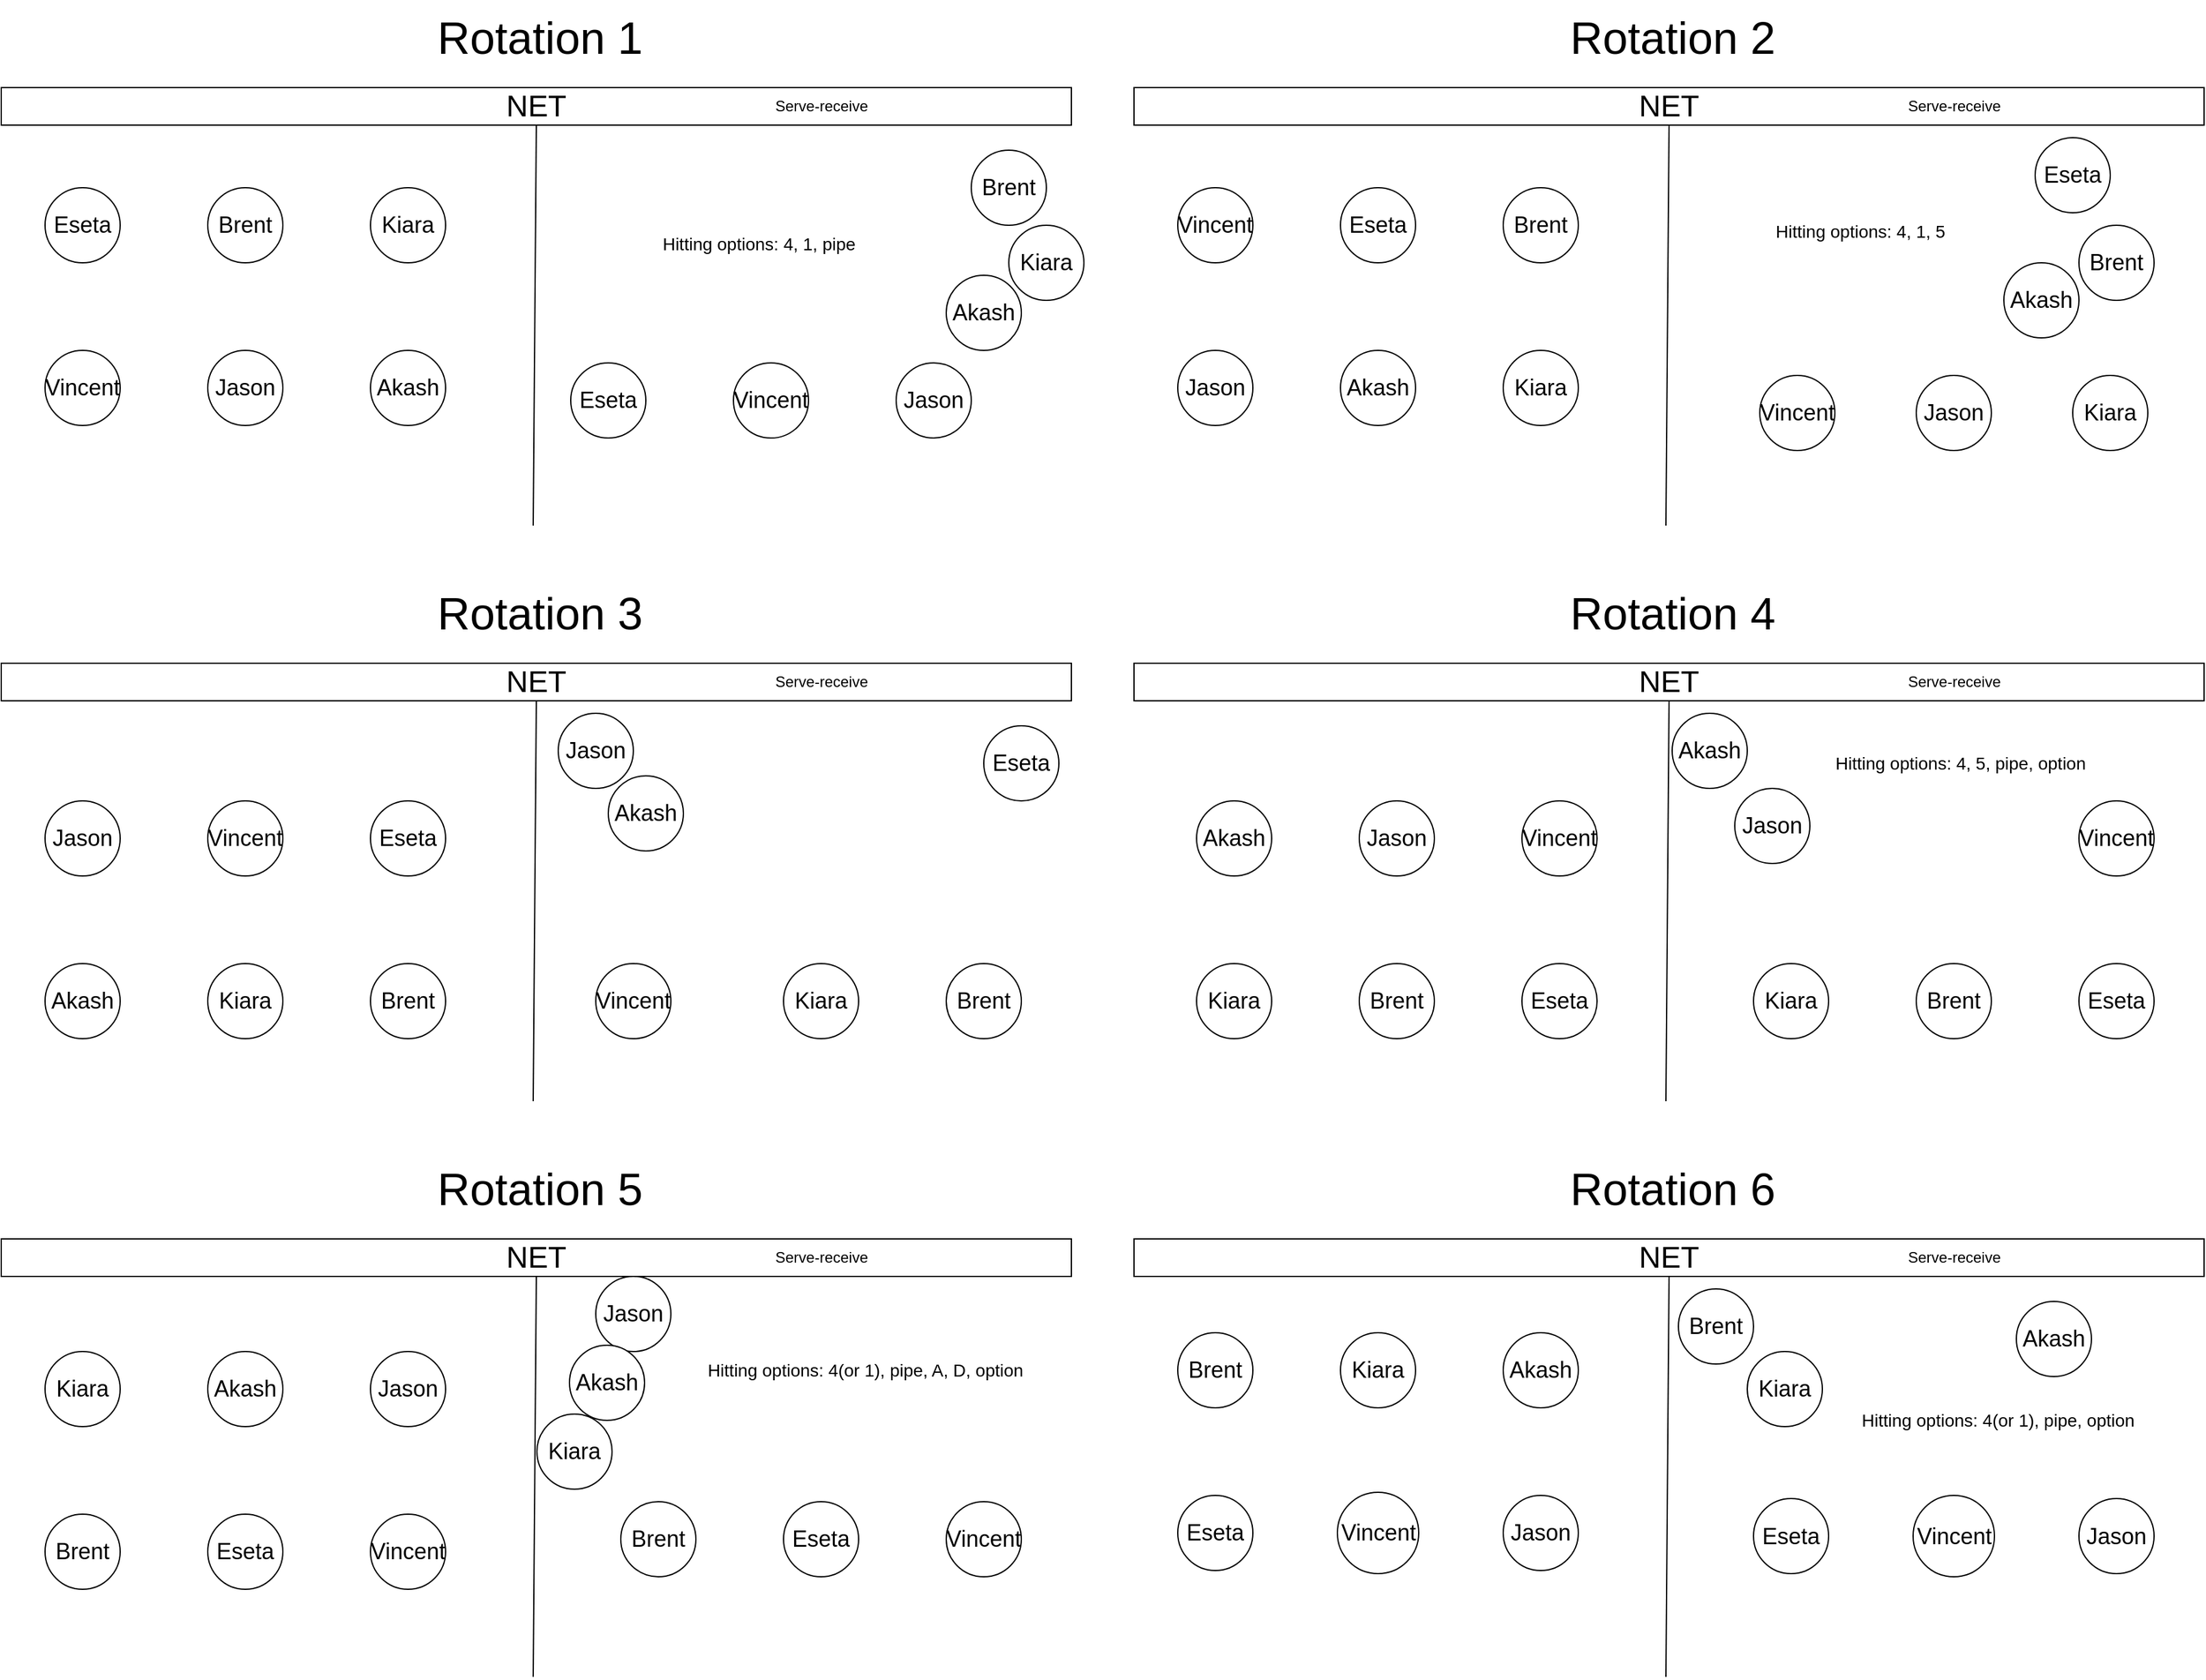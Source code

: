 <mxfile version="26.1.3">
  <diagram name="Page-1" id="ehrURdoTpdqYw4ACMp6Q">
    <mxGraphModel dx="2091" dy="1084" grid="1" gridSize="10" guides="1" tooltips="1" connect="1" arrows="1" fold="1" page="1" pageScale="1" pageWidth="850" pageHeight="1100" math="0" shadow="0">
      <root>
        <mxCell id="0" />
        <mxCell id="1" parent="0" />
        <mxCell id="WpBLk9SdmlVmNWCZA8uA-1" value="&lt;font style=&quot;font-size: 18px;&quot;&gt;Eseta&lt;/font&gt;" style="ellipse;whiteSpace=wrap;html=1;aspect=fixed;" vertex="1" parent="1">
          <mxGeometry x="50" y="250" width="60" height="60" as="geometry" />
        </mxCell>
        <mxCell id="WpBLk9SdmlVmNWCZA8uA-7" value="&lt;font style=&quot;font-size: 24px;&quot;&gt;NET&lt;/font&gt;" style="rounded=0;whiteSpace=wrap;html=1;" vertex="1" parent="1">
          <mxGeometry x="15" y="170" width="855" height="30" as="geometry" />
        </mxCell>
        <mxCell id="WpBLk9SdmlVmNWCZA8uA-8" value="&lt;font style=&quot;font-size: 36px;&quot;&gt;Rotation 1&lt;/font&gt;" style="text;html=1;align=center;verticalAlign=middle;resizable=0;points=[];autosize=1;strokeColor=none;fillColor=none;" vertex="1" parent="1">
          <mxGeometry x="350" y="100" width="190" height="60" as="geometry" />
        </mxCell>
        <mxCell id="WpBLk9SdmlVmNWCZA8uA-65" value="" style="endArrow=none;html=1;rounded=0;entryX=0.5;entryY=1;entryDx=0;entryDy=0;" edge="1" parent="1" target="WpBLk9SdmlVmNWCZA8uA-7">
          <mxGeometry width="50" height="50" relative="1" as="geometry">
            <mxPoint x="440" y="520" as="sourcePoint" />
            <mxPoint x="450" y="230" as="targetPoint" />
          </mxGeometry>
        </mxCell>
        <mxCell id="WpBLk9SdmlVmNWCZA8uA-67" value="&lt;font style=&quot;font-size: 18px;&quot;&gt;Brent&lt;/font&gt;" style="ellipse;whiteSpace=wrap;html=1;aspect=fixed;" vertex="1" parent="1">
          <mxGeometry x="180" y="250" width="60" height="60" as="geometry" />
        </mxCell>
        <mxCell id="WpBLk9SdmlVmNWCZA8uA-68" value="&lt;font style=&quot;font-size: 18px;&quot;&gt;Kiara&lt;/font&gt;" style="ellipse;whiteSpace=wrap;html=1;aspect=fixed;" vertex="1" parent="1">
          <mxGeometry x="310" y="250" width="60" height="60" as="geometry" />
        </mxCell>
        <mxCell id="WpBLk9SdmlVmNWCZA8uA-69" value="&lt;font style=&quot;font-size: 18px;&quot;&gt;Vincent&lt;/font&gt;" style="ellipse;whiteSpace=wrap;html=1;aspect=fixed;" vertex="1" parent="1">
          <mxGeometry x="50" y="380" width="60" height="60" as="geometry" />
        </mxCell>
        <mxCell id="WpBLk9SdmlVmNWCZA8uA-70" value="&lt;font style=&quot;font-size: 18px;&quot;&gt;Jason&lt;/font&gt;" style="ellipse;whiteSpace=wrap;html=1;aspect=fixed;" vertex="1" parent="1">
          <mxGeometry x="180" y="380" width="60" height="60" as="geometry" />
        </mxCell>
        <mxCell id="WpBLk9SdmlVmNWCZA8uA-71" value="&lt;span style=&quot;font-size: 18px;&quot;&gt;Akash&lt;/span&gt;" style="ellipse;whiteSpace=wrap;html=1;aspect=fixed;" vertex="1" parent="1">
          <mxGeometry x="310" y="380" width="60" height="60" as="geometry" />
        </mxCell>
        <mxCell id="WpBLk9SdmlVmNWCZA8uA-72" value="Serve-receive" style="text;html=1;align=center;verticalAlign=middle;resizable=0;points=[];autosize=1;strokeColor=none;fillColor=none;" vertex="1" parent="1">
          <mxGeometry x="620" y="170" width="100" height="30" as="geometry" />
        </mxCell>
        <mxCell id="WpBLk9SdmlVmNWCZA8uA-74" value="&lt;font style=&quot;font-size: 18px;&quot;&gt;Eseta&lt;/font&gt;" style="ellipse;whiteSpace=wrap;html=1;aspect=fixed;" vertex="1" parent="1">
          <mxGeometry x="470" y="390" width="60" height="60" as="geometry" />
        </mxCell>
        <mxCell id="WpBLk9SdmlVmNWCZA8uA-75" value="&lt;font style=&quot;font-size: 18px;&quot;&gt;Brent&lt;/font&gt;" style="ellipse;whiteSpace=wrap;html=1;aspect=fixed;" vertex="1" parent="1">
          <mxGeometry x="790" y="220" width="60" height="60" as="geometry" />
        </mxCell>
        <mxCell id="WpBLk9SdmlVmNWCZA8uA-76" value="&lt;font style=&quot;font-size: 18px;&quot;&gt;Kiara&lt;/font&gt;" style="ellipse;whiteSpace=wrap;html=1;aspect=fixed;" vertex="1" parent="1">
          <mxGeometry x="820" y="280" width="60" height="60" as="geometry" />
        </mxCell>
        <mxCell id="WpBLk9SdmlVmNWCZA8uA-77" value="&lt;font style=&quot;font-size: 18px;&quot;&gt;Vincent&lt;/font&gt;" style="ellipse;whiteSpace=wrap;html=1;aspect=fixed;" vertex="1" parent="1">
          <mxGeometry x="600" y="390" width="60" height="60" as="geometry" />
        </mxCell>
        <mxCell id="WpBLk9SdmlVmNWCZA8uA-78" value="&lt;font style=&quot;font-size: 18px;&quot;&gt;Jason&lt;/font&gt;" style="ellipse;whiteSpace=wrap;html=1;aspect=fixed;" vertex="1" parent="1">
          <mxGeometry x="730" y="390" width="60" height="60" as="geometry" />
        </mxCell>
        <mxCell id="WpBLk9SdmlVmNWCZA8uA-79" value="&lt;span style=&quot;font-size: 18px;&quot;&gt;Akash&lt;/span&gt;" style="ellipse;whiteSpace=wrap;html=1;aspect=fixed;" vertex="1" parent="1">
          <mxGeometry x="770" y="320" width="60" height="60" as="geometry" />
        </mxCell>
        <mxCell id="WpBLk9SdmlVmNWCZA8uA-80" value="&lt;font style=&quot;font-size: 18px;&quot;&gt;Eseta&lt;/font&gt;" style="ellipse;whiteSpace=wrap;html=1;aspect=fixed;" vertex="1" parent="1">
          <mxGeometry x="1085" y="250" width="60" height="60" as="geometry" />
        </mxCell>
        <mxCell id="WpBLk9SdmlVmNWCZA8uA-81" value="&lt;font style=&quot;font-size: 24px;&quot;&gt;NET&lt;/font&gt;" style="rounded=0;whiteSpace=wrap;html=1;" vertex="1" parent="1">
          <mxGeometry x="920" y="170" width="855" height="30" as="geometry" />
        </mxCell>
        <mxCell id="WpBLk9SdmlVmNWCZA8uA-82" value="&lt;font style=&quot;font-size: 36px;&quot;&gt;Rotation 2&lt;/font&gt;" style="text;html=1;align=center;verticalAlign=middle;resizable=0;points=[];autosize=1;strokeColor=none;fillColor=none;" vertex="1" parent="1">
          <mxGeometry x="1255" y="100" width="190" height="60" as="geometry" />
        </mxCell>
        <mxCell id="WpBLk9SdmlVmNWCZA8uA-83" value="" style="endArrow=none;html=1;rounded=0;entryX=0.5;entryY=1;entryDx=0;entryDy=0;" edge="1" parent="1" target="WpBLk9SdmlVmNWCZA8uA-81">
          <mxGeometry width="50" height="50" relative="1" as="geometry">
            <mxPoint x="1345" y="520" as="sourcePoint" />
            <mxPoint x="1355" y="230" as="targetPoint" />
          </mxGeometry>
        </mxCell>
        <mxCell id="WpBLk9SdmlVmNWCZA8uA-84" value="&lt;font style=&quot;font-size: 18px;&quot;&gt;Brent&lt;/font&gt;" style="ellipse;whiteSpace=wrap;html=1;aspect=fixed;" vertex="1" parent="1">
          <mxGeometry x="1215" y="250" width="60" height="60" as="geometry" />
        </mxCell>
        <mxCell id="WpBLk9SdmlVmNWCZA8uA-85" value="&lt;font style=&quot;font-size: 18px;&quot;&gt;Kiara&lt;/font&gt;" style="ellipse;whiteSpace=wrap;html=1;aspect=fixed;" vertex="1" parent="1">
          <mxGeometry x="1215" y="380" width="60" height="60" as="geometry" />
        </mxCell>
        <mxCell id="WpBLk9SdmlVmNWCZA8uA-86" value="&lt;font style=&quot;font-size: 18px;&quot;&gt;Vincent&lt;/font&gt;" style="ellipse;whiteSpace=wrap;html=1;aspect=fixed;" vertex="1" parent="1">
          <mxGeometry x="955" y="250" width="60" height="60" as="geometry" />
        </mxCell>
        <mxCell id="WpBLk9SdmlVmNWCZA8uA-87" value="&lt;font style=&quot;font-size: 18px;&quot;&gt;Jason&lt;/font&gt;" style="ellipse;whiteSpace=wrap;html=1;aspect=fixed;" vertex="1" parent="1">
          <mxGeometry x="955" y="380" width="60" height="60" as="geometry" />
        </mxCell>
        <mxCell id="WpBLk9SdmlVmNWCZA8uA-88" value="&lt;span style=&quot;font-size: 18px;&quot;&gt;Akash&lt;/span&gt;" style="ellipse;whiteSpace=wrap;html=1;aspect=fixed;" vertex="1" parent="1">
          <mxGeometry x="1085" y="380" width="60" height="60" as="geometry" />
        </mxCell>
        <mxCell id="WpBLk9SdmlVmNWCZA8uA-89" value="Serve-receive" style="text;html=1;align=center;verticalAlign=middle;resizable=0;points=[];autosize=1;strokeColor=none;fillColor=none;" vertex="1" parent="1">
          <mxGeometry x="1525" y="170" width="100" height="30" as="geometry" />
        </mxCell>
        <mxCell id="WpBLk9SdmlVmNWCZA8uA-97" value="&lt;font style=&quot;font-size: 24px;&quot;&gt;NET&lt;/font&gt;" style="rounded=0;whiteSpace=wrap;html=1;" vertex="1" parent="1">
          <mxGeometry x="15" y="630" width="855" height="30" as="geometry" />
        </mxCell>
        <mxCell id="WpBLk9SdmlVmNWCZA8uA-98" value="&lt;font style=&quot;font-size: 36px;&quot;&gt;Rotation 3&lt;/font&gt;" style="text;html=1;align=center;verticalAlign=middle;resizable=0;points=[];autosize=1;strokeColor=none;fillColor=none;" vertex="1" parent="1">
          <mxGeometry x="350" y="560" width="190" height="60" as="geometry" />
        </mxCell>
        <mxCell id="WpBLk9SdmlVmNWCZA8uA-99" value="" style="endArrow=none;html=1;rounded=0;entryX=0.5;entryY=1;entryDx=0;entryDy=0;" edge="1" parent="1" target="WpBLk9SdmlVmNWCZA8uA-97">
          <mxGeometry width="50" height="50" relative="1" as="geometry">
            <mxPoint x="440" y="980" as="sourcePoint" />
            <mxPoint x="450" y="690" as="targetPoint" />
          </mxGeometry>
        </mxCell>
        <mxCell id="WpBLk9SdmlVmNWCZA8uA-105" value="Serve-receive" style="text;html=1;align=center;verticalAlign=middle;resizable=0;points=[];autosize=1;strokeColor=none;fillColor=none;" vertex="1" parent="1">
          <mxGeometry x="620" y="630" width="100" height="30" as="geometry" />
        </mxCell>
        <mxCell id="WpBLk9SdmlVmNWCZA8uA-113" value="&lt;font style=&quot;font-size: 24px;&quot;&gt;NET&lt;/font&gt;" style="rounded=0;whiteSpace=wrap;html=1;" vertex="1" parent="1">
          <mxGeometry x="920" y="630" width="855" height="30" as="geometry" />
        </mxCell>
        <mxCell id="WpBLk9SdmlVmNWCZA8uA-114" value="&lt;font style=&quot;font-size: 36px;&quot;&gt;Rotation 4&lt;/font&gt;" style="text;html=1;align=center;verticalAlign=middle;resizable=0;points=[];autosize=1;strokeColor=none;fillColor=none;" vertex="1" parent="1">
          <mxGeometry x="1255" y="560" width="190" height="60" as="geometry" />
        </mxCell>
        <mxCell id="WpBLk9SdmlVmNWCZA8uA-115" value="" style="endArrow=none;html=1;rounded=0;entryX=0.5;entryY=1;entryDx=0;entryDy=0;" edge="1" parent="1" target="WpBLk9SdmlVmNWCZA8uA-113">
          <mxGeometry width="50" height="50" relative="1" as="geometry">
            <mxPoint x="1345" y="980" as="sourcePoint" />
            <mxPoint x="1355" y="690" as="targetPoint" />
          </mxGeometry>
        </mxCell>
        <mxCell id="WpBLk9SdmlVmNWCZA8uA-121" value="Serve-receive" style="text;html=1;align=center;verticalAlign=middle;resizable=0;points=[];autosize=1;strokeColor=none;fillColor=none;" vertex="1" parent="1">
          <mxGeometry x="1525" y="630" width="100" height="30" as="geometry" />
        </mxCell>
        <mxCell id="WpBLk9SdmlVmNWCZA8uA-129" value="&lt;font style=&quot;font-size: 24px;&quot;&gt;NET&lt;/font&gt;" style="rounded=0;whiteSpace=wrap;html=1;" vertex="1" parent="1">
          <mxGeometry x="15" y="1090" width="855" height="30" as="geometry" />
        </mxCell>
        <mxCell id="WpBLk9SdmlVmNWCZA8uA-130" value="&lt;font style=&quot;font-size: 36px;&quot;&gt;Rotation 5&lt;/font&gt;" style="text;html=1;align=center;verticalAlign=middle;resizable=0;points=[];autosize=1;strokeColor=none;fillColor=none;" vertex="1" parent="1">
          <mxGeometry x="350" y="1020" width="190" height="60" as="geometry" />
        </mxCell>
        <mxCell id="WpBLk9SdmlVmNWCZA8uA-131" value="" style="endArrow=none;html=1;rounded=0;entryX=0.5;entryY=1;entryDx=0;entryDy=0;" edge="1" parent="1" target="WpBLk9SdmlVmNWCZA8uA-129">
          <mxGeometry width="50" height="50" relative="1" as="geometry">
            <mxPoint x="440" y="1440" as="sourcePoint" />
            <mxPoint x="450" y="1150" as="targetPoint" />
          </mxGeometry>
        </mxCell>
        <mxCell id="WpBLk9SdmlVmNWCZA8uA-137" value="Serve-receive" style="text;html=1;align=center;verticalAlign=middle;resizable=0;points=[];autosize=1;strokeColor=none;fillColor=none;" vertex="1" parent="1">
          <mxGeometry x="620" y="1090" width="100" height="30" as="geometry" />
        </mxCell>
        <mxCell id="WpBLk9SdmlVmNWCZA8uA-145" value="&lt;font style=&quot;font-size: 24px;&quot;&gt;NET&lt;/font&gt;" style="rounded=0;whiteSpace=wrap;html=1;" vertex="1" parent="1">
          <mxGeometry x="920" y="1090" width="855" height="30" as="geometry" />
        </mxCell>
        <mxCell id="WpBLk9SdmlVmNWCZA8uA-146" value="&lt;font style=&quot;font-size: 36px;&quot;&gt;Rotation 6&lt;/font&gt;" style="text;html=1;align=center;verticalAlign=middle;resizable=0;points=[];autosize=1;strokeColor=none;fillColor=none;" vertex="1" parent="1">
          <mxGeometry x="1255" y="1020" width="190" height="60" as="geometry" />
        </mxCell>
        <mxCell id="WpBLk9SdmlVmNWCZA8uA-147" value="" style="endArrow=none;html=1;rounded=0;entryX=0.5;entryY=1;entryDx=0;entryDy=0;" edge="1" parent="1" target="WpBLk9SdmlVmNWCZA8uA-145">
          <mxGeometry width="50" height="50" relative="1" as="geometry">
            <mxPoint x="1345" y="1440" as="sourcePoint" />
            <mxPoint x="1355" y="1150" as="targetPoint" />
          </mxGeometry>
        </mxCell>
        <mxCell id="WpBLk9SdmlVmNWCZA8uA-153" value="Serve-receive" style="text;html=1;align=center;verticalAlign=middle;resizable=0;points=[];autosize=1;strokeColor=none;fillColor=none;" vertex="1" parent="1">
          <mxGeometry x="1525" y="1090" width="100" height="30" as="geometry" />
        </mxCell>
        <mxCell id="WpBLk9SdmlVmNWCZA8uA-160" value="&lt;font style=&quot;font-size: 18px;&quot;&gt;Eseta&lt;/font&gt;" style="ellipse;whiteSpace=wrap;html=1;aspect=fixed;" vertex="1" parent="1">
          <mxGeometry x="1640" y="210" width="60" height="60" as="geometry" />
        </mxCell>
        <mxCell id="WpBLk9SdmlVmNWCZA8uA-161" value="&lt;font style=&quot;font-size: 18px;&quot;&gt;Brent&lt;/font&gt;" style="ellipse;whiteSpace=wrap;html=1;aspect=fixed;" vertex="1" parent="1">
          <mxGeometry x="1675" y="280" width="60" height="60" as="geometry" />
        </mxCell>
        <mxCell id="WpBLk9SdmlVmNWCZA8uA-162" value="&lt;font style=&quot;font-size: 18px;&quot;&gt;Kiara&lt;/font&gt;" style="ellipse;whiteSpace=wrap;html=1;aspect=fixed;" vertex="1" parent="1">
          <mxGeometry x="1670" y="400" width="60" height="60" as="geometry" />
        </mxCell>
        <mxCell id="WpBLk9SdmlVmNWCZA8uA-163" value="&lt;font style=&quot;font-size: 18px;&quot;&gt;Vincent&lt;/font&gt;" style="ellipse;whiteSpace=wrap;html=1;aspect=fixed;" vertex="1" parent="1">
          <mxGeometry x="1420" y="400" width="60" height="60" as="geometry" />
        </mxCell>
        <mxCell id="WpBLk9SdmlVmNWCZA8uA-164" value="&lt;font style=&quot;font-size: 18px;&quot;&gt;Jason&lt;/font&gt;" style="ellipse;whiteSpace=wrap;html=1;aspect=fixed;" vertex="1" parent="1">
          <mxGeometry x="1545" y="400" width="60" height="60" as="geometry" />
        </mxCell>
        <mxCell id="WpBLk9SdmlVmNWCZA8uA-165" value="&lt;span style=&quot;font-size: 18px;&quot;&gt;Akash&lt;/span&gt;" style="ellipse;whiteSpace=wrap;html=1;aspect=fixed;" vertex="1" parent="1">
          <mxGeometry x="1615" y="310" width="60" height="60" as="geometry" />
        </mxCell>
        <mxCell id="WpBLk9SdmlVmNWCZA8uA-166" value="&lt;font style=&quot;font-size: 18px;&quot;&gt;Eseta&lt;/font&gt;" style="ellipse;whiteSpace=wrap;html=1;aspect=fixed;" vertex="1" parent="1">
          <mxGeometry x="310" y="740" width="60" height="60" as="geometry" />
        </mxCell>
        <mxCell id="WpBLk9SdmlVmNWCZA8uA-167" value="&lt;font style=&quot;font-size: 18px;&quot;&gt;Brent&lt;/font&gt;" style="ellipse;whiteSpace=wrap;html=1;aspect=fixed;" vertex="1" parent="1">
          <mxGeometry x="310" y="870" width="60" height="60" as="geometry" />
        </mxCell>
        <mxCell id="WpBLk9SdmlVmNWCZA8uA-168" value="&lt;font style=&quot;font-size: 18px;&quot;&gt;Kiara&lt;/font&gt;" style="ellipse;whiteSpace=wrap;html=1;aspect=fixed;" vertex="1" parent="1">
          <mxGeometry x="180" y="870" width="60" height="60" as="geometry" />
        </mxCell>
        <mxCell id="WpBLk9SdmlVmNWCZA8uA-169" value="&lt;font style=&quot;font-size: 18px;&quot;&gt;Vincent&lt;/font&gt;" style="ellipse;whiteSpace=wrap;html=1;aspect=fixed;" vertex="1" parent="1">
          <mxGeometry x="180" y="740" width="60" height="60" as="geometry" />
        </mxCell>
        <mxCell id="WpBLk9SdmlVmNWCZA8uA-170" value="&lt;font style=&quot;font-size: 18px;&quot;&gt;Jason&lt;/font&gt;" style="ellipse;whiteSpace=wrap;html=1;aspect=fixed;" vertex="1" parent="1">
          <mxGeometry x="50" y="740" width="60" height="60" as="geometry" />
        </mxCell>
        <mxCell id="WpBLk9SdmlVmNWCZA8uA-171" value="&lt;span style=&quot;font-size: 18px;&quot;&gt;Akash&lt;/span&gt;" style="ellipse;whiteSpace=wrap;html=1;aspect=fixed;" vertex="1" parent="1">
          <mxGeometry x="50" y="870" width="60" height="60" as="geometry" />
        </mxCell>
        <mxCell id="WpBLk9SdmlVmNWCZA8uA-178" value="&lt;font style=&quot;font-size: 18px;&quot;&gt;Eseta&lt;/font&gt;" style="ellipse;whiteSpace=wrap;html=1;aspect=fixed;" vertex="1" parent="1">
          <mxGeometry x="800" y="680" width="60" height="60" as="geometry" />
        </mxCell>
        <mxCell id="WpBLk9SdmlVmNWCZA8uA-179" value="&lt;font style=&quot;font-size: 18px;&quot;&gt;Brent&lt;/font&gt;" style="ellipse;whiteSpace=wrap;html=1;aspect=fixed;" vertex="1" parent="1">
          <mxGeometry x="770" y="870" width="60" height="60" as="geometry" />
        </mxCell>
        <mxCell id="WpBLk9SdmlVmNWCZA8uA-180" value="&lt;font style=&quot;font-size: 18px;&quot;&gt;Kiara&lt;/font&gt;" style="ellipse;whiteSpace=wrap;html=1;aspect=fixed;" vertex="1" parent="1">
          <mxGeometry x="640" y="870" width="60" height="60" as="geometry" />
        </mxCell>
        <mxCell id="WpBLk9SdmlVmNWCZA8uA-181" value="&lt;font style=&quot;font-size: 18px;&quot;&gt;Vincent&lt;/font&gt;" style="ellipse;whiteSpace=wrap;html=1;aspect=fixed;" vertex="1" parent="1">
          <mxGeometry x="490" y="870" width="60" height="60" as="geometry" />
        </mxCell>
        <mxCell id="WpBLk9SdmlVmNWCZA8uA-182" value="&lt;font style=&quot;font-size: 18px;&quot;&gt;Jason&lt;/font&gt;" style="ellipse;whiteSpace=wrap;html=1;aspect=fixed;" vertex="1" parent="1">
          <mxGeometry x="460" y="670" width="60" height="60" as="geometry" />
        </mxCell>
        <mxCell id="WpBLk9SdmlVmNWCZA8uA-183" value="&lt;span style=&quot;font-size: 18px;&quot;&gt;Akash&lt;/span&gt;" style="ellipse;whiteSpace=wrap;html=1;aspect=fixed;" vertex="1" parent="1">
          <mxGeometry x="500" y="720" width="60" height="60" as="geometry" />
        </mxCell>
        <mxCell id="WpBLk9SdmlVmNWCZA8uA-184" value="&lt;font style=&quot;font-size: 18px;&quot;&gt;Eseta&lt;/font&gt;" style="ellipse;whiteSpace=wrap;html=1;aspect=fixed;" vertex="1" parent="1">
          <mxGeometry x="1230" y="870" width="60" height="60" as="geometry" />
        </mxCell>
        <mxCell id="WpBLk9SdmlVmNWCZA8uA-185" value="&lt;font style=&quot;font-size: 18px;&quot;&gt;Brent&lt;/font&gt;" style="ellipse;whiteSpace=wrap;html=1;aspect=fixed;" vertex="1" parent="1">
          <mxGeometry x="1100" y="870" width="60" height="60" as="geometry" />
        </mxCell>
        <mxCell id="WpBLk9SdmlVmNWCZA8uA-186" value="&lt;font style=&quot;font-size: 18px;&quot;&gt;Kiara&lt;/font&gt;" style="ellipse;whiteSpace=wrap;html=1;aspect=fixed;" vertex="1" parent="1">
          <mxGeometry x="970" y="870" width="60" height="60" as="geometry" />
        </mxCell>
        <mxCell id="WpBLk9SdmlVmNWCZA8uA-187" value="&lt;font style=&quot;font-size: 18px;&quot;&gt;Vincent&lt;/font&gt;" style="ellipse;whiteSpace=wrap;html=1;aspect=fixed;" vertex="1" parent="1">
          <mxGeometry x="1230" y="740" width="60" height="60" as="geometry" />
        </mxCell>
        <mxCell id="WpBLk9SdmlVmNWCZA8uA-188" value="&lt;font style=&quot;font-size: 18px;&quot;&gt;Jason&lt;/font&gt;" style="ellipse;whiteSpace=wrap;html=1;aspect=fixed;" vertex="1" parent="1">
          <mxGeometry x="1100" y="740" width="60" height="60" as="geometry" />
        </mxCell>
        <mxCell id="WpBLk9SdmlVmNWCZA8uA-189" value="&lt;span style=&quot;font-size: 18px;&quot;&gt;Akash&lt;/span&gt;" style="ellipse;whiteSpace=wrap;html=1;aspect=fixed;" vertex="1" parent="1">
          <mxGeometry x="970" y="740" width="60" height="60" as="geometry" />
        </mxCell>
        <mxCell id="WpBLk9SdmlVmNWCZA8uA-191" value="&lt;font style=&quot;font-size: 18px;&quot;&gt;Eseta&lt;/font&gt;" style="ellipse;whiteSpace=wrap;html=1;aspect=fixed;" vertex="1" parent="1">
          <mxGeometry x="1675" y="870" width="60" height="60" as="geometry" />
        </mxCell>
        <mxCell id="WpBLk9SdmlVmNWCZA8uA-192" value="&lt;font style=&quot;font-size: 18px;&quot;&gt;Brent&lt;/font&gt;" style="ellipse;whiteSpace=wrap;html=1;aspect=fixed;" vertex="1" parent="1">
          <mxGeometry x="1545" y="870" width="60" height="60" as="geometry" />
        </mxCell>
        <mxCell id="WpBLk9SdmlVmNWCZA8uA-193" value="&lt;font style=&quot;font-size: 18px;&quot;&gt;Kiara&lt;/font&gt;" style="ellipse;whiteSpace=wrap;html=1;aspect=fixed;" vertex="1" parent="1">
          <mxGeometry x="1415" y="870" width="60" height="60" as="geometry" />
        </mxCell>
        <mxCell id="WpBLk9SdmlVmNWCZA8uA-194" value="&lt;font style=&quot;font-size: 18px;&quot;&gt;Vincent&lt;/font&gt;" style="ellipse;whiteSpace=wrap;html=1;aspect=fixed;" vertex="1" parent="1">
          <mxGeometry x="1675" y="740" width="60" height="60" as="geometry" />
        </mxCell>
        <mxCell id="WpBLk9SdmlVmNWCZA8uA-195" value="&lt;font style=&quot;font-size: 18px;&quot;&gt;Jason&lt;/font&gt;" style="ellipse;whiteSpace=wrap;html=1;aspect=fixed;" vertex="1" parent="1">
          <mxGeometry x="1400" y="730" width="60" height="60" as="geometry" />
        </mxCell>
        <mxCell id="WpBLk9SdmlVmNWCZA8uA-196" value="&lt;span style=&quot;font-size: 18px;&quot;&gt;Akash&lt;/span&gt;" style="ellipse;whiteSpace=wrap;html=1;aspect=fixed;" vertex="1" parent="1">
          <mxGeometry x="1350" y="670" width="60" height="60" as="geometry" />
        </mxCell>
        <mxCell id="WpBLk9SdmlVmNWCZA8uA-197" value="&lt;font style=&quot;font-size: 18px;&quot;&gt;Eseta&lt;/font&gt;" style="ellipse;whiteSpace=wrap;html=1;aspect=fixed;" vertex="1" parent="1">
          <mxGeometry x="180" y="1310" width="60" height="60" as="geometry" />
        </mxCell>
        <mxCell id="WpBLk9SdmlVmNWCZA8uA-198" value="&lt;font style=&quot;font-size: 18px;&quot;&gt;Brent&lt;/font&gt;" style="ellipse;whiteSpace=wrap;html=1;aspect=fixed;" vertex="1" parent="1">
          <mxGeometry x="50" y="1310" width="60" height="60" as="geometry" />
        </mxCell>
        <mxCell id="WpBLk9SdmlVmNWCZA8uA-199" value="&lt;font style=&quot;font-size: 18px;&quot;&gt;Kiara&lt;/font&gt;" style="ellipse;whiteSpace=wrap;html=1;aspect=fixed;" vertex="1" parent="1">
          <mxGeometry x="50" y="1180" width="60" height="60" as="geometry" />
        </mxCell>
        <mxCell id="WpBLk9SdmlVmNWCZA8uA-200" value="&lt;font style=&quot;font-size: 18px;&quot;&gt;Vincent&lt;/font&gt;" style="ellipse;whiteSpace=wrap;html=1;aspect=fixed;" vertex="1" parent="1">
          <mxGeometry x="310" y="1310" width="60" height="60" as="geometry" />
        </mxCell>
        <mxCell id="WpBLk9SdmlVmNWCZA8uA-201" value="&lt;font style=&quot;font-size: 18px;&quot;&gt;Jason&lt;/font&gt;" style="ellipse;whiteSpace=wrap;html=1;aspect=fixed;" vertex="1" parent="1">
          <mxGeometry x="310" y="1180" width="60" height="60" as="geometry" />
        </mxCell>
        <mxCell id="WpBLk9SdmlVmNWCZA8uA-202" value="&lt;span style=&quot;font-size: 18px;&quot;&gt;Akash&lt;/span&gt;" style="ellipse;whiteSpace=wrap;html=1;aspect=fixed;" vertex="1" parent="1">
          <mxGeometry x="180" y="1180" width="60" height="60" as="geometry" />
        </mxCell>
        <mxCell id="WpBLk9SdmlVmNWCZA8uA-203" value="&lt;font style=&quot;font-size: 18px;&quot;&gt;Eseta&lt;/font&gt;" style="ellipse;whiteSpace=wrap;html=1;aspect=fixed;" vertex="1" parent="1">
          <mxGeometry x="640" y="1300" width="60" height="60" as="geometry" />
        </mxCell>
        <mxCell id="WpBLk9SdmlVmNWCZA8uA-204" value="&lt;font style=&quot;font-size: 18px;&quot;&gt;Brent&lt;/font&gt;" style="ellipse;whiteSpace=wrap;html=1;aspect=fixed;" vertex="1" parent="1">
          <mxGeometry x="510" y="1300" width="60" height="60" as="geometry" />
        </mxCell>
        <mxCell id="WpBLk9SdmlVmNWCZA8uA-205" value="&lt;font style=&quot;font-size: 18px;&quot;&gt;Kiara&lt;/font&gt;" style="ellipse;whiteSpace=wrap;html=1;aspect=fixed;" vertex="1" parent="1">
          <mxGeometry x="443" y="1230" width="60" height="60" as="geometry" />
        </mxCell>
        <mxCell id="WpBLk9SdmlVmNWCZA8uA-206" value="&lt;font style=&quot;font-size: 18px;&quot;&gt;Vincent&lt;/font&gt;" style="ellipse;whiteSpace=wrap;html=1;aspect=fixed;" vertex="1" parent="1">
          <mxGeometry x="770" y="1300" width="60" height="60" as="geometry" />
        </mxCell>
        <mxCell id="WpBLk9SdmlVmNWCZA8uA-207" value="&lt;font style=&quot;font-size: 18px;&quot;&gt;Jason&lt;/font&gt;" style="ellipse;whiteSpace=wrap;html=1;aspect=fixed;" vertex="1" parent="1">
          <mxGeometry x="490" y="1120" width="60" height="60" as="geometry" />
        </mxCell>
        <mxCell id="WpBLk9SdmlVmNWCZA8uA-208" value="&lt;span style=&quot;font-size: 18px;&quot;&gt;Akash&lt;/span&gt;" style="ellipse;whiteSpace=wrap;html=1;aspect=fixed;" vertex="1" parent="1">
          <mxGeometry x="469" y="1175" width="60" height="60" as="geometry" />
        </mxCell>
        <mxCell id="WpBLk9SdmlVmNWCZA8uA-215" value="&lt;font style=&quot;font-size: 18px;&quot;&gt;Eseta&lt;/font&gt;" style="ellipse;whiteSpace=wrap;html=1;aspect=fixed;" vertex="1" parent="1">
          <mxGeometry x="955" y="1295" width="60" height="60" as="geometry" />
        </mxCell>
        <mxCell id="WpBLk9SdmlVmNWCZA8uA-216" value="&lt;font style=&quot;font-size: 18px;&quot;&gt;Brent&lt;/font&gt;" style="ellipse;whiteSpace=wrap;html=1;aspect=fixed;" vertex="1" parent="1">
          <mxGeometry x="955" y="1165" width="60" height="60" as="geometry" />
        </mxCell>
        <mxCell id="WpBLk9SdmlVmNWCZA8uA-217" value="&lt;font style=&quot;font-size: 18px;&quot;&gt;Kiara&lt;/font&gt;" style="ellipse;whiteSpace=wrap;html=1;aspect=fixed;" vertex="1" parent="1">
          <mxGeometry x="1085" y="1165" width="60" height="60" as="geometry" />
        </mxCell>
        <mxCell id="WpBLk9SdmlVmNWCZA8uA-218" value="&lt;font style=&quot;font-size: 18px;&quot;&gt;Vincent&lt;/font&gt;" style="ellipse;whiteSpace=wrap;html=1;aspect=fixed;" vertex="1" parent="1">
          <mxGeometry x="1082.5" y="1292.5" width="65" height="65" as="geometry" />
        </mxCell>
        <mxCell id="WpBLk9SdmlVmNWCZA8uA-219" value="&lt;font style=&quot;font-size: 18px;&quot;&gt;Jason&lt;/font&gt;" style="ellipse;whiteSpace=wrap;html=1;aspect=fixed;" vertex="1" parent="1">
          <mxGeometry x="1215" y="1295" width="60" height="60" as="geometry" />
        </mxCell>
        <mxCell id="WpBLk9SdmlVmNWCZA8uA-220" value="&lt;span style=&quot;font-size: 18px;&quot;&gt;Akash&lt;/span&gt;" style="ellipse;whiteSpace=wrap;html=1;aspect=fixed;" vertex="1" parent="1">
          <mxGeometry x="1215" y="1165" width="60" height="60" as="geometry" />
        </mxCell>
        <mxCell id="WpBLk9SdmlVmNWCZA8uA-221" value="&lt;font style=&quot;font-size: 18px;&quot;&gt;Eseta&lt;/font&gt;" style="ellipse;whiteSpace=wrap;html=1;aspect=fixed;" vertex="1" parent="1">
          <mxGeometry x="1415" y="1297.5" width="60" height="60" as="geometry" />
        </mxCell>
        <mxCell id="WpBLk9SdmlVmNWCZA8uA-222" value="&lt;font style=&quot;font-size: 18px;&quot;&gt;Brent&lt;/font&gt;" style="ellipse;whiteSpace=wrap;html=1;aspect=fixed;" vertex="1" parent="1">
          <mxGeometry x="1355" y="1130" width="60" height="60" as="geometry" />
        </mxCell>
        <mxCell id="WpBLk9SdmlVmNWCZA8uA-223" value="&lt;font style=&quot;font-size: 18px;&quot;&gt;Kiara&lt;/font&gt;" style="ellipse;whiteSpace=wrap;html=1;aspect=fixed;" vertex="1" parent="1">
          <mxGeometry x="1410" y="1180" width="60" height="60" as="geometry" />
        </mxCell>
        <mxCell id="WpBLk9SdmlVmNWCZA8uA-224" value="&lt;font style=&quot;font-size: 18px;&quot;&gt;Vincent&lt;/font&gt;" style="ellipse;whiteSpace=wrap;html=1;aspect=fixed;" vertex="1" parent="1">
          <mxGeometry x="1542.5" y="1295" width="65" height="65" as="geometry" />
        </mxCell>
        <mxCell id="WpBLk9SdmlVmNWCZA8uA-225" value="&lt;font style=&quot;font-size: 18px;&quot;&gt;Jason&lt;/font&gt;" style="ellipse;whiteSpace=wrap;html=1;aspect=fixed;" vertex="1" parent="1">
          <mxGeometry x="1675" y="1297.5" width="60" height="60" as="geometry" />
        </mxCell>
        <mxCell id="WpBLk9SdmlVmNWCZA8uA-226" value="&lt;span style=&quot;font-size: 18px;&quot;&gt;Akash&lt;/span&gt;" style="ellipse;whiteSpace=wrap;html=1;aspect=fixed;" vertex="1" parent="1">
          <mxGeometry x="1625" y="1140" width="60" height="60" as="geometry" />
        </mxCell>
        <mxCell id="WpBLk9SdmlVmNWCZA8uA-227" value="&lt;font style=&quot;font-size: 14px;&quot;&gt;Hitting options: 4(or 1), pipe, A, D, option&lt;/font&gt;" style="text;html=1;align=center;verticalAlign=middle;resizable=0;points=[];autosize=1;strokeColor=none;fillColor=none;" vertex="1" parent="1">
          <mxGeometry x="565" y="1180" width="280" height="30" as="geometry" />
        </mxCell>
        <mxCell id="WpBLk9SdmlVmNWCZA8uA-228" value="&lt;font style=&quot;font-size: 14px;&quot;&gt;Hitting options: 4(or 1), pipe, option&lt;/font&gt;" style="text;html=1;align=center;verticalAlign=middle;resizable=0;points=[];autosize=1;strokeColor=none;fillColor=none;" vertex="1" parent="1">
          <mxGeometry x="1490" y="1220" width="240" height="30" as="geometry" />
        </mxCell>
        <mxCell id="WpBLk9SdmlVmNWCZA8uA-229" value="&lt;font style=&quot;font-size: 14px;&quot;&gt;Hitting options: 4, 1, pipe&lt;/font&gt;" style="text;html=1;align=center;verticalAlign=middle;resizable=0;points=[];autosize=1;strokeColor=none;fillColor=none;" vertex="1" parent="1">
          <mxGeometry x="530" y="280" width="180" height="30" as="geometry" />
        </mxCell>
        <mxCell id="WpBLk9SdmlVmNWCZA8uA-230" value="&lt;font style=&quot;font-size: 14px;&quot;&gt;Hitting options: 4, 1, 5&lt;/font&gt;" style="text;html=1;align=center;verticalAlign=middle;resizable=0;points=[];autosize=1;strokeColor=none;fillColor=none;" vertex="1" parent="1">
          <mxGeometry x="1420" y="270" width="160" height="30" as="geometry" />
        </mxCell>
        <mxCell id="WpBLk9SdmlVmNWCZA8uA-231" value="&lt;font style=&quot;font-size: 14px;&quot;&gt;Hitting options: 4, 5, pipe, option&lt;/font&gt;" style="text;html=1;align=center;verticalAlign=middle;resizable=0;points=[];autosize=1;strokeColor=none;fillColor=none;" vertex="1" parent="1">
          <mxGeometry x="1470" y="695" width="220" height="30" as="geometry" />
        </mxCell>
      </root>
    </mxGraphModel>
  </diagram>
</mxfile>
